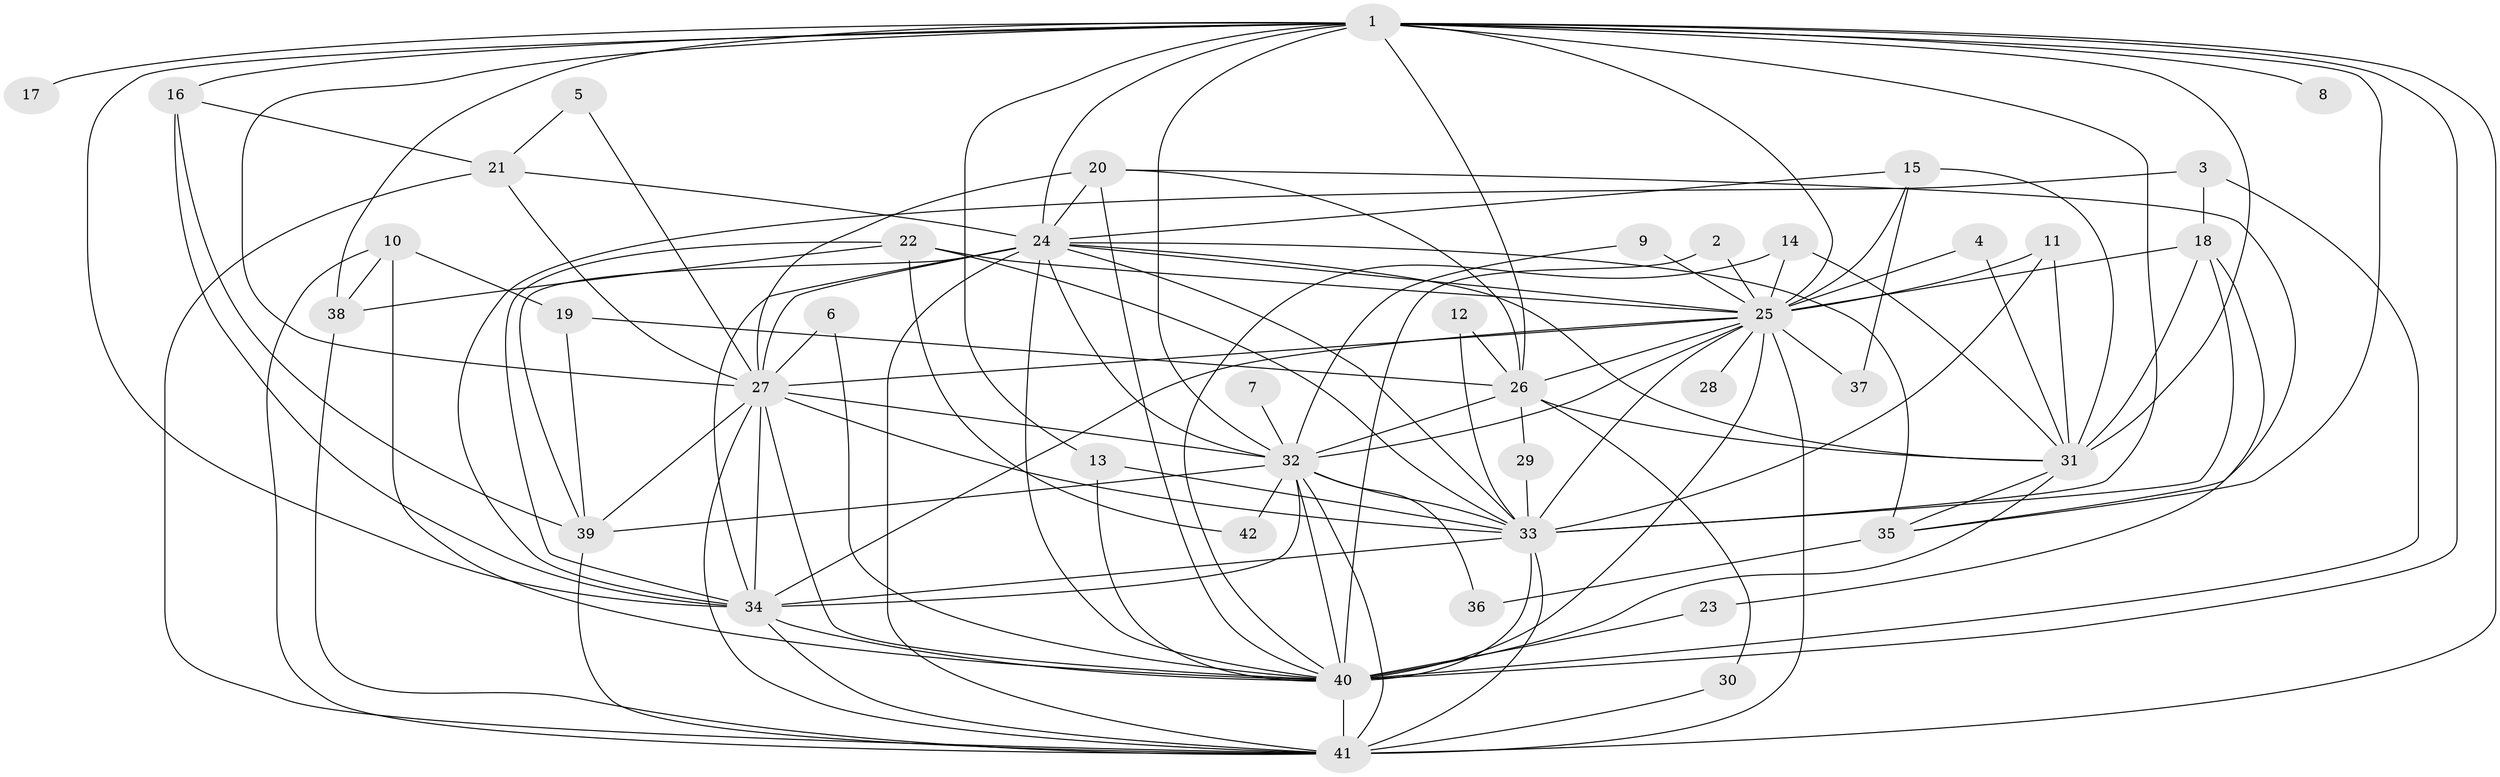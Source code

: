 // original degree distribution, {19: 0.012048192771084338, 10: 0.012048192771084338, 14: 0.012048192771084338, 21: 0.024096385542168676, 18: 0.012048192771084338, 15: 0.012048192771084338, 23: 0.012048192771084338, 16: 0.012048192771084338, 17: 0.012048192771084338, 5: 0.03614457831325301, 11: 0.012048192771084338, 2: 0.5542168674698795, 3: 0.14457831325301204, 8: 0.012048192771084338, 4: 0.08433734939759036, 6: 0.03614457831325301}
// Generated by graph-tools (version 1.1) at 2025/25/03/09/25 03:25:37]
// undirected, 42 vertices, 120 edges
graph export_dot {
graph [start="1"]
  node [color=gray90,style=filled];
  1;
  2;
  3;
  4;
  5;
  6;
  7;
  8;
  9;
  10;
  11;
  12;
  13;
  14;
  15;
  16;
  17;
  18;
  19;
  20;
  21;
  22;
  23;
  24;
  25;
  26;
  27;
  28;
  29;
  30;
  31;
  32;
  33;
  34;
  35;
  36;
  37;
  38;
  39;
  40;
  41;
  42;
  1 -- 8 [weight=2.0];
  1 -- 13 [weight=1.0];
  1 -- 16 [weight=1.0];
  1 -- 17 [weight=1.0];
  1 -- 24 [weight=2.0];
  1 -- 25 [weight=2.0];
  1 -- 26 [weight=1.0];
  1 -- 27 [weight=2.0];
  1 -- 31 [weight=1.0];
  1 -- 32 [weight=3.0];
  1 -- 33 [weight=2.0];
  1 -- 34 [weight=2.0];
  1 -- 35 [weight=1.0];
  1 -- 38 [weight=1.0];
  1 -- 40 [weight=2.0];
  1 -- 41 [weight=2.0];
  2 -- 25 [weight=1.0];
  2 -- 40 [weight=1.0];
  3 -- 18 [weight=1.0];
  3 -- 34 [weight=1.0];
  3 -- 40 [weight=1.0];
  4 -- 25 [weight=1.0];
  4 -- 31 [weight=1.0];
  5 -- 21 [weight=1.0];
  5 -- 27 [weight=1.0];
  6 -- 27 [weight=1.0];
  6 -- 40 [weight=1.0];
  7 -- 32 [weight=1.0];
  9 -- 25 [weight=1.0];
  9 -- 32 [weight=1.0];
  10 -- 19 [weight=2.0];
  10 -- 38 [weight=1.0];
  10 -- 40 [weight=2.0];
  10 -- 41 [weight=1.0];
  11 -- 25 [weight=1.0];
  11 -- 31 [weight=1.0];
  11 -- 33 [weight=1.0];
  12 -- 26 [weight=1.0];
  12 -- 33 [weight=1.0];
  13 -- 33 [weight=1.0];
  13 -- 40 [weight=1.0];
  14 -- 25 [weight=1.0];
  14 -- 31 [weight=1.0];
  14 -- 40 [weight=1.0];
  15 -- 24 [weight=1.0];
  15 -- 25 [weight=1.0];
  15 -- 31 [weight=1.0];
  15 -- 37 [weight=1.0];
  16 -- 21 [weight=1.0];
  16 -- 34 [weight=1.0];
  16 -- 39 [weight=1.0];
  18 -- 23 [weight=1.0];
  18 -- 25 [weight=1.0];
  18 -- 31 [weight=1.0];
  18 -- 33 [weight=1.0];
  19 -- 26 [weight=1.0];
  19 -- 39 [weight=1.0];
  20 -- 24 [weight=1.0];
  20 -- 26 [weight=1.0];
  20 -- 27 [weight=1.0];
  20 -- 35 [weight=1.0];
  20 -- 40 [weight=1.0];
  21 -- 24 [weight=1.0];
  21 -- 27 [weight=1.0];
  21 -- 41 [weight=2.0];
  22 -- 25 [weight=1.0];
  22 -- 33 [weight=1.0];
  22 -- 34 [weight=1.0];
  22 -- 38 [weight=1.0];
  22 -- 42 [weight=1.0];
  23 -- 40 [weight=1.0];
  24 -- 25 [weight=1.0];
  24 -- 27 [weight=1.0];
  24 -- 31 [weight=1.0];
  24 -- 32 [weight=2.0];
  24 -- 33 [weight=1.0];
  24 -- 34 [weight=2.0];
  24 -- 35 [weight=1.0];
  24 -- 39 [weight=1.0];
  24 -- 40 [weight=1.0];
  24 -- 41 [weight=1.0];
  25 -- 26 [weight=1.0];
  25 -- 27 [weight=1.0];
  25 -- 28 [weight=2.0];
  25 -- 32 [weight=1.0];
  25 -- 33 [weight=2.0];
  25 -- 34 [weight=1.0];
  25 -- 37 [weight=1.0];
  25 -- 40 [weight=3.0];
  25 -- 41 [weight=2.0];
  26 -- 29 [weight=1.0];
  26 -- 30 [weight=1.0];
  26 -- 31 [weight=1.0];
  26 -- 32 [weight=2.0];
  27 -- 32 [weight=1.0];
  27 -- 33 [weight=1.0];
  27 -- 34 [weight=1.0];
  27 -- 39 [weight=1.0];
  27 -- 40 [weight=1.0];
  27 -- 41 [weight=1.0];
  29 -- 33 [weight=1.0];
  30 -- 41 [weight=1.0];
  31 -- 35 [weight=1.0];
  31 -- 40 [weight=1.0];
  32 -- 33 [weight=2.0];
  32 -- 34 [weight=2.0];
  32 -- 36 [weight=1.0];
  32 -- 39 [weight=1.0];
  32 -- 40 [weight=1.0];
  32 -- 41 [weight=1.0];
  32 -- 42 [weight=1.0];
  33 -- 34 [weight=1.0];
  33 -- 40 [weight=1.0];
  33 -- 41 [weight=2.0];
  34 -- 40 [weight=2.0];
  34 -- 41 [weight=1.0];
  35 -- 36 [weight=1.0];
  38 -- 41 [weight=1.0];
  39 -- 41 [weight=1.0];
  40 -- 41 [weight=2.0];
}
